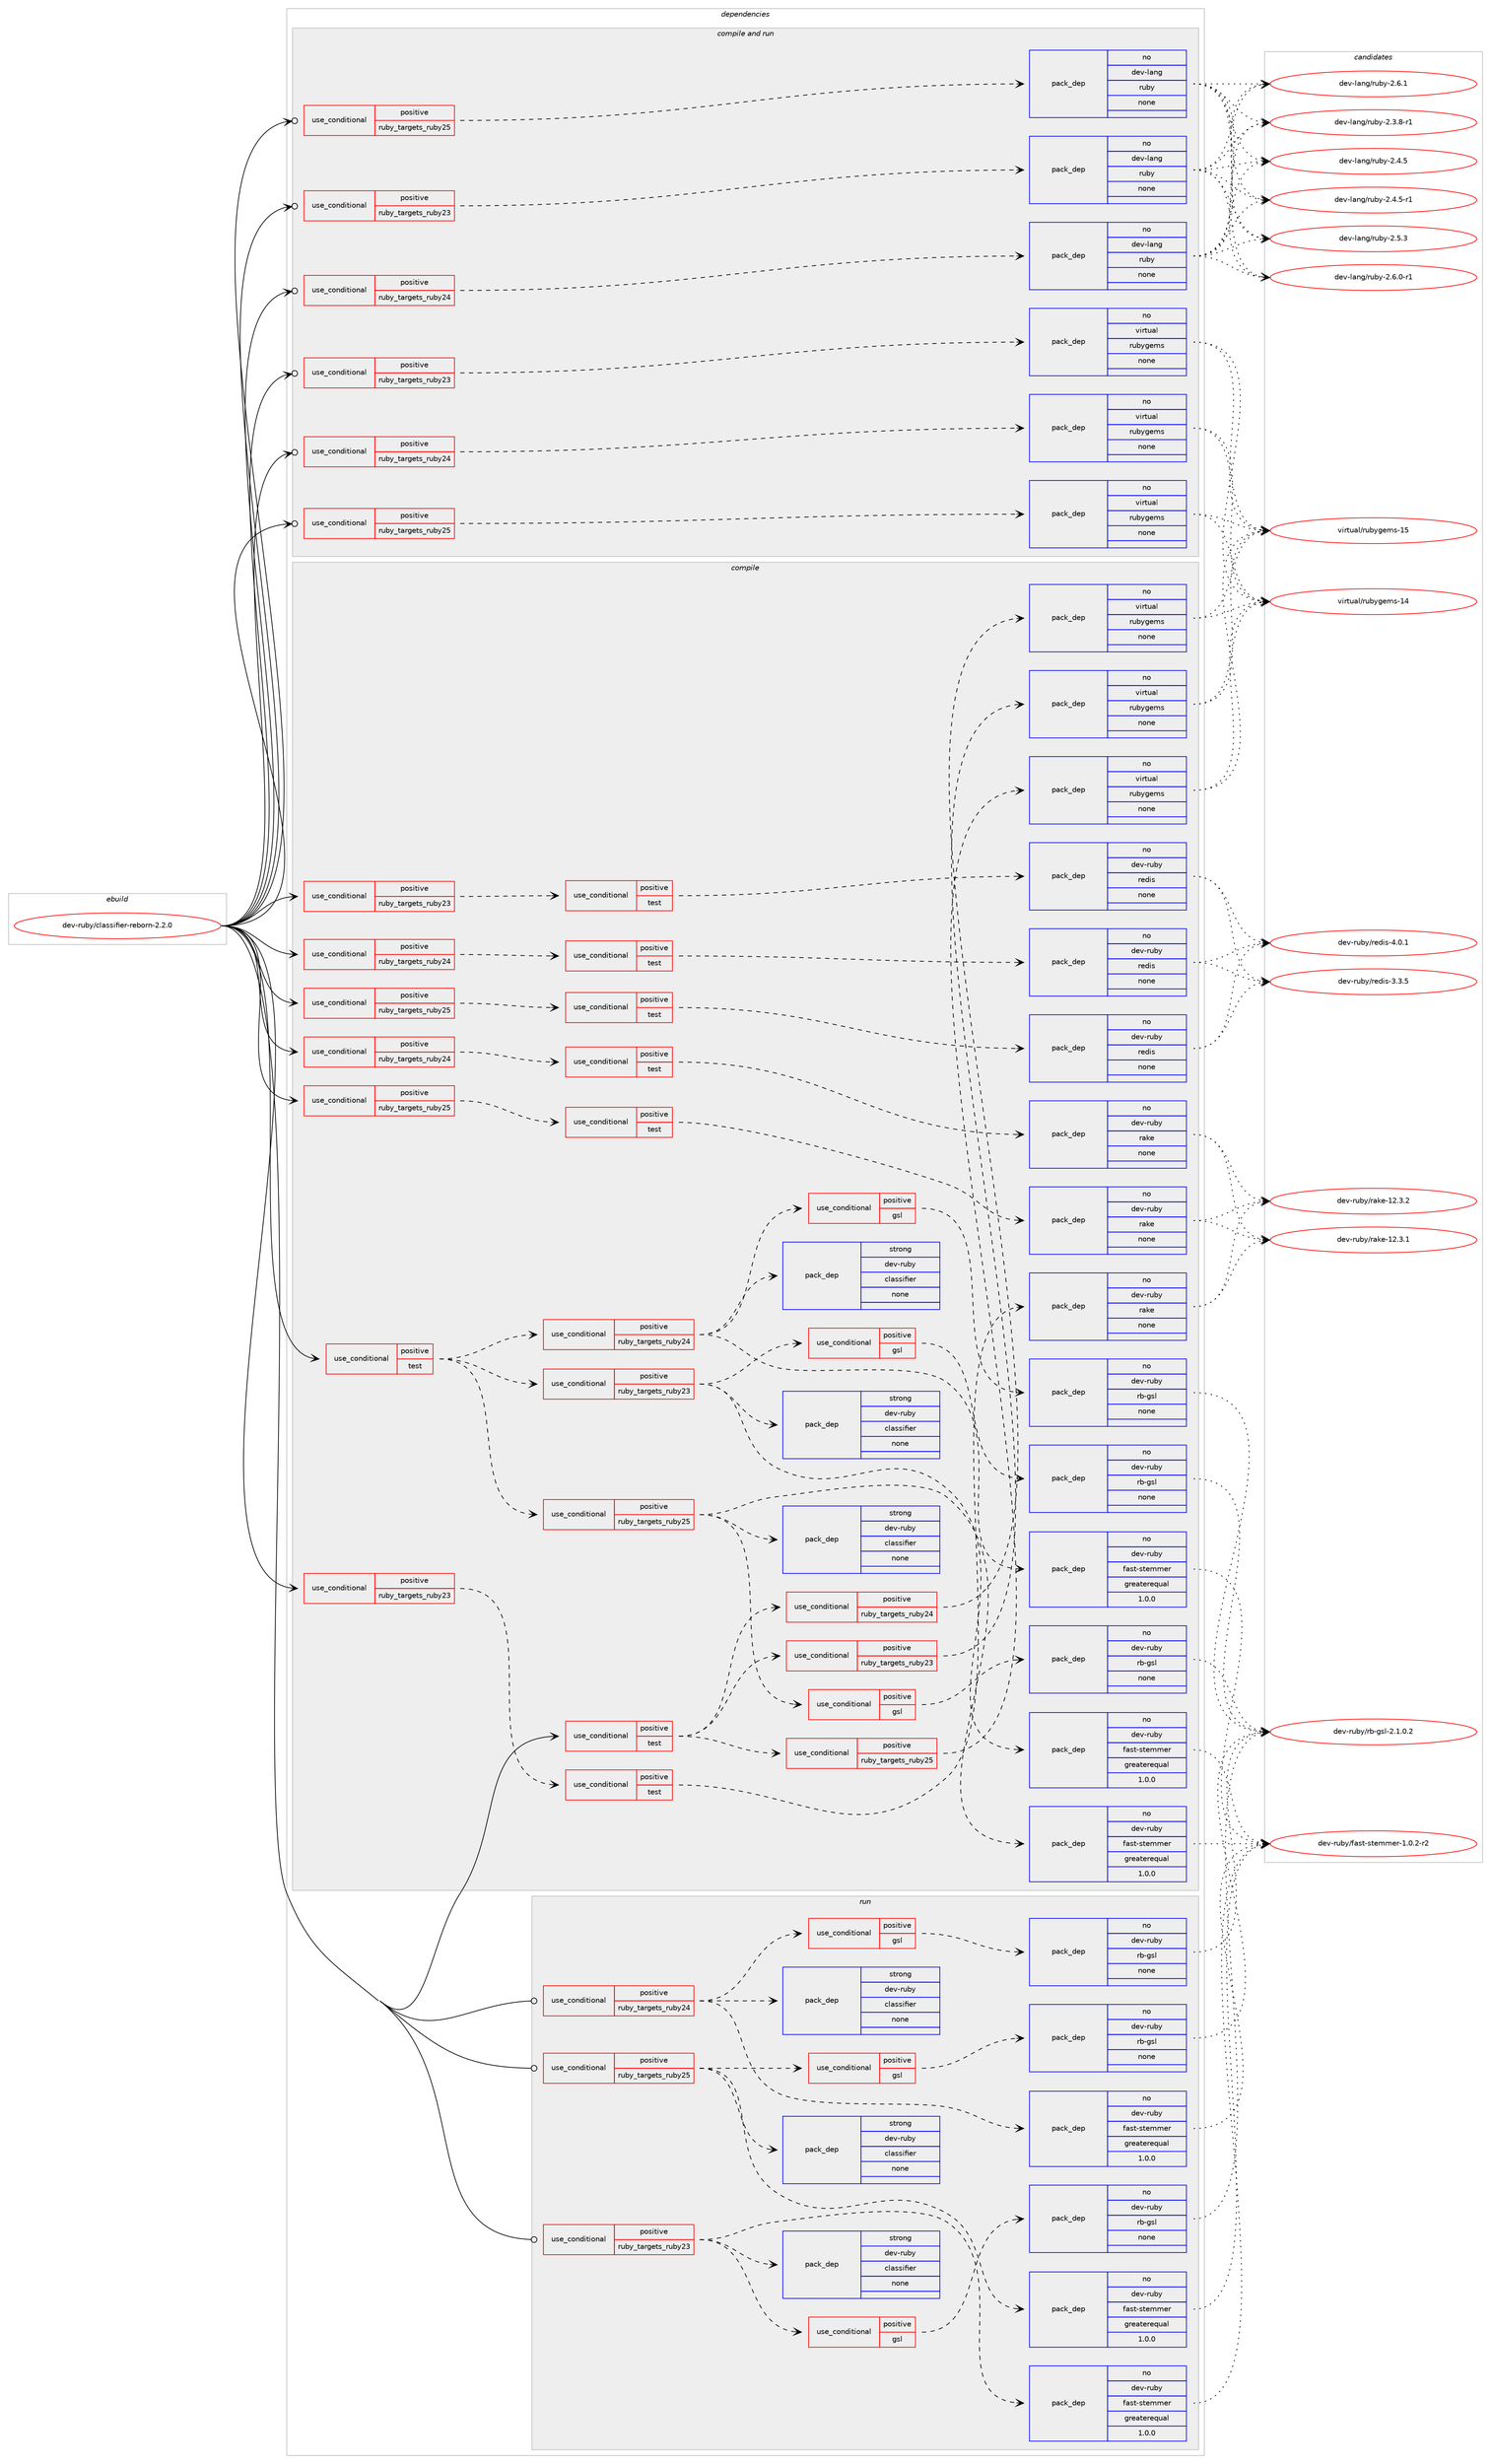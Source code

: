 digraph prolog {

# *************
# Graph options
# *************

newrank=true;
concentrate=true;
compound=true;
graph [rankdir=LR,fontname=Helvetica,fontsize=10,ranksep=1.5];#, ranksep=2.5, nodesep=0.2];
edge  [arrowhead=vee];
node  [fontname=Helvetica,fontsize=10];

# **********
# The ebuild
# **********

subgraph cluster_leftcol {
color=gray;
rank=same;
label=<<i>ebuild</i>>;
id [label="dev-ruby/classifier-reborn-2.2.0", color=red, width=4, href="../dev-ruby/classifier-reborn-2.2.0.svg"];
}

# ****************
# The dependencies
# ****************

subgraph cluster_midcol {
color=gray;
label=<<i>dependencies</i>>;
subgraph cluster_compile {
fillcolor="#eeeeee";
style=filled;
label=<<i>compile</i>>;
subgraph cond396284 {
dependency1486767 [label=<<TABLE BORDER="0" CELLBORDER="1" CELLSPACING="0" CELLPADDING="4"><TR><TD ROWSPAN="3" CELLPADDING="10">use_conditional</TD></TR><TR><TD>positive</TD></TR><TR><TD>ruby_targets_ruby23</TD></TR></TABLE>>, shape=none, color=red];
subgraph cond396285 {
dependency1486768 [label=<<TABLE BORDER="0" CELLBORDER="1" CELLSPACING="0" CELLPADDING="4"><TR><TD ROWSPAN="3" CELLPADDING="10">use_conditional</TD></TR><TR><TD>positive</TD></TR><TR><TD>test</TD></TR></TABLE>>, shape=none, color=red];
subgraph pack1067039 {
dependency1486769 [label=<<TABLE BORDER="0" CELLBORDER="1" CELLSPACING="0" CELLPADDING="4" WIDTH="220"><TR><TD ROWSPAN="6" CELLPADDING="30">pack_dep</TD></TR><TR><TD WIDTH="110">no</TD></TR><TR><TD>dev-ruby</TD></TR><TR><TD>rake</TD></TR><TR><TD>none</TD></TR><TR><TD></TD></TR></TABLE>>, shape=none, color=blue];
}
dependency1486768:e -> dependency1486769:w [weight=20,style="dashed",arrowhead="vee"];
}
dependency1486767:e -> dependency1486768:w [weight=20,style="dashed",arrowhead="vee"];
}
id:e -> dependency1486767:w [weight=20,style="solid",arrowhead="vee"];
subgraph cond396286 {
dependency1486770 [label=<<TABLE BORDER="0" CELLBORDER="1" CELLSPACING="0" CELLPADDING="4"><TR><TD ROWSPAN="3" CELLPADDING="10">use_conditional</TD></TR><TR><TD>positive</TD></TR><TR><TD>ruby_targets_ruby23</TD></TR></TABLE>>, shape=none, color=red];
subgraph cond396287 {
dependency1486771 [label=<<TABLE BORDER="0" CELLBORDER="1" CELLSPACING="0" CELLPADDING="4"><TR><TD ROWSPAN="3" CELLPADDING="10">use_conditional</TD></TR><TR><TD>positive</TD></TR><TR><TD>test</TD></TR></TABLE>>, shape=none, color=red];
subgraph pack1067040 {
dependency1486772 [label=<<TABLE BORDER="0" CELLBORDER="1" CELLSPACING="0" CELLPADDING="4" WIDTH="220"><TR><TD ROWSPAN="6" CELLPADDING="30">pack_dep</TD></TR><TR><TD WIDTH="110">no</TD></TR><TR><TD>dev-ruby</TD></TR><TR><TD>redis</TD></TR><TR><TD>none</TD></TR><TR><TD></TD></TR></TABLE>>, shape=none, color=blue];
}
dependency1486771:e -> dependency1486772:w [weight=20,style="dashed",arrowhead="vee"];
}
dependency1486770:e -> dependency1486771:w [weight=20,style="dashed",arrowhead="vee"];
}
id:e -> dependency1486770:w [weight=20,style="solid",arrowhead="vee"];
subgraph cond396288 {
dependency1486773 [label=<<TABLE BORDER="0" CELLBORDER="1" CELLSPACING="0" CELLPADDING="4"><TR><TD ROWSPAN="3" CELLPADDING="10">use_conditional</TD></TR><TR><TD>positive</TD></TR><TR><TD>ruby_targets_ruby24</TD></TR></TABLE>>, shape=none, color=red];
subgraph cond396289 {
dependency1486774 [label=<<TABLE BORDER="0" CELLBORDER="1" CELLSPACING="0" CELLPADDING="4"><TR><TD ROWSPAN="3" CELLPADDING="10">use_conditional</TD></TR><TR><TD>positive</TD></TR><TR><TD>test</TD></TR></TABLE>>, shape=none, color=red];
subgraph pack1067041 {
dependency1486775 [label=<<TABLE BORDER="0" CELLBORDER="1" CELLSPACING="0" CELLPADDING="4" WIDTH="220"><TR><TD ROWSPAN="6" CELLPADDING="30">pack_dep</TD></TR><TR><TD WIDTH="110">no</TD></TR><TR><TD>dev-ruby</TD></TR><TR><TD>rake</TD></TR><TR><TD>none</TD></TR><TR><TD></TD></TR></TABLE>>, shape=none, color=blue];
}
dependency1486774:e -> dependency1486775:w [weight=20,style="dashed",arrowhead="vee"];
}
dependency1486773:e -> dependency1486774:w [weight=20,style="dashed",arrowhead="vee"];
}
id:e -> dependency1486773:w [weight=20,style="solid",arrowhead="vee"];
subgraph cond396290 {
dependency1486776 [label=<<TABLE BORDER="0" CELLBORDER="1" CELLSPACING="0" CELLPADDING="4"><TR><TD ROWSPAN="3" CELLPADDING="10">use_conditional</TD></TR><TR><TD>positive</TD></TR><TR><TD>ruby_targets_ruby24</TD></TR></TABLE>>, shape=none, color=red];
subgraph cond396291 {
dependency1486777 [label=<<TABLE BORDER="0" CELLBORDER="1" CELLSPACING="0" CELLPADDING="4"><TR><TD ROWSPAN="3" CELLPADDING="10">use_conditional</TD></TR><TR><TD>positive</TD></TR><TR><TD>test</TD></TR></TABLE>>, shape=none, color=red];
subgraph pack1067042 {
dependency1486778 [label=<<TABLE BORDER="0" CELLBORDER="1" CELLSPACING="0" CELLPADDING="4" WIDTH="220"><TR><TD ROWSPAN="6" CELLPADDING="30">pack_dep</TD></TR><TR><TD WIDTH="110">no</TD></TR><TR><TD>dev-ruby</TD></TR><TR><TD>redis</TD></TR><TR><TD>none</TD></TR><TR><TD></TD></TR></TABLE>>, shape=none, color=blue];
}
dependency1486777:e -> dependency1486778:w [weight=20,style="dashed",arrowhead="vee"];
}
dependency1486776:e -> dependency1486777:w [weight=20,style="dashed",arrowhead="vee"];
}
id:e -> dependency1486776:w [weight=20,style="solid",arrowhead="vee"];
subgraph cond396292 {
dependency1486779 [label=<<TABLE BORDER="0" CELLBORDER="1" CELLSPACING="0" CELLPADDING="4"><TR><TD ROWSPAN="3" CELLPADDING="10">use_conditional</TD></TR><TR><TD>positive</TD></TR><TR><TD>ruby_targets_ruby25</TD></TR></TABLE>>, shape=none, color=red];
subgraph cond396293 {
dependency1486780 [label=<<TABLE BORDER="0" CELLBORDER="1" CELLSPACING="0" CELLPADDING="4"><TR><TD ROWSPAN="3" CELLPADDING="10">use_conditional</TD></TR><TR><TD>positive</TD></TR><TR><TD>test</TD></TR></TABLE>>, shape=none, color=red];
subgraph pack1067043 {
dependency1486781 [label=<<TABLE BORDER="0" CELLBORDER="1" CELLSPACING="0" CELLPADDING="4" WIDTH="220"><TR><TD ROWSPAN="6" CELLPADDING="30">pack_dep</TD></TR><TR><TD WIDTH="110">no</TD></TR><TR><TD>dev-ruby</TD></TR><TR><TD>rake</TD></TR><TR><TD>none</TD></TR><TR><TD></TD></TR></TABLE>>, shape=none, color=blue];
}
dependency1486780:e -> dependency1486781:w [weight=20,style="dashed",arrowhead="vee"];
}
dependency1486779:e -> dependency1486780:w [weight=20,style="dashed",arrowhead="vee"];
}
id:e -> dependency1486779:w [weight=20,style="solid",arrowhead="vee"];
subgraph cond396294 {
dependency1486782 [label=<<TABLE BORDER="0" CELLBORDER="1" CELLSPACING="0" CELLPADDING="4"><TR><TD ROWSPAN="3" CELLPADDING="10">use_conditional</TD></TR><TR><TD>positive</TD></TR><TR><TD>ruby_targets_ruby25</TD></TR></TABLE>>, shape=none, color=red];
subgraph cond396295 {
dependency1486783 [label=<<TABLE BORDER="0" CELLBORDER="1" CELLSPACING="0" CELLPADDING="4"><TR><TD ROWSPAN="3" CELLPADDING="10">use_conditional</TD></TR><TR><TD>positive</TD></TR><TR><TD>test</TD></TR></TABLE>>, shape=none, color=red];
subgraph pack1067044 {
dependency1486784 [label=<<TABLE BORDER="0" CELLBORDER="1" CELLSPACING="0" CELLPADDING="4" WIDTH="220"><TR><TD ROWSPAN="6" CELLPADDING="30">pack_dep</TD></TR><TR><TD WIDTH="110">no</TD></TR><TR><TD>dev-ruby</TD></TR><TR><TD>redis</TD></TR><TR><TD>none</TD></TR><TR><TD></TD></TR></TABLE>>, shape=none, color=blue];
}
dependency1486783:e -> dependency1486784:w [weight=20,style="dashed",arrowhead="vee"];
}
dependency1486782:e -> dependency1486783:w [weight=20,style="dashed",arrowhead="vee"];
}
id:e -> dependency1486782:w [weight=20,style="solid",arrowhead="vee"];
subgraph cond396296 {
dependency1486785 [label=<<TABLE BORDER="0" CELLBORDER="1" CELLSPACING="0" CELLPADDING="4"><TR><TD ROWSPAN="3" CELLPADDING="10">use_conditional</TD></TR><TR><TD>positive</TD></TR><TR><TD>test</TD></TR></TABLE>>, shape=none, color=red];
subgraph cond396297 {
dependency1486786 [label=<<TABLE BORDER="0" CELLBORDER="1" CELLSPACING="0" CELLPADDING="4"><TR><TD ROWSPAN="3" CELLPADDING="10">use_conditional</TD></TR><TR><TD>positive</TD></TR><TR><TD>ruby_targets_ruby23</TD></TR></TABLE>>, shape=none, color=red];
subgraph pack1067045 {
dependency1486787 [label=<<TABLE BORDER="0" CELLBORDER="1" CELLSPACING="0" CELLPADDING="4" WIDTH="220"><TR><TD ROWSPAN="6" CELLPADDING="30">pack_dep</TD></TR><TR><TD WIDTH="110">no</TD></TR><TR><TD>dev-ruby</TD></TR><TR><TD>fast-stemmer</TD></TR><TR><TD>greaterequal</TD></TR><TR><TD>1.0.0</TD></TR></TABLE>>, shape=none, color=blue];
}
dependency1486786:e -> dependency1486787:w [weight=20,style="dashed",arrowhead="vee"];
subgraph pack1067046 {
dependency1486788 [label=<<TABLE BORDER="0" CELLBORDER="1" CELLSPACING="0" CELLPADDING="4" WIDTH="220"><TR><TD ROWSPAN="6" CELLPADDING="30">pack_dep</TD></TR><TR><TD WIDTH="110">strong</TD></TR><TR><TD>dev-ruby</TD></TR><TR><TD>classifier</TD></TR><TR><TD>none</TD></TR><TR><TD></TD></TR></TABLE>>, shape=none, color=blue];
}
dependency1486786:e -> dependency1486788:w [weight=20,style="dashed",arrowhead="vee"];
subgraph cond396298 {
dependency1486789 [label=<<TABLE BORDER="0" CELLBORDER="1" CELLSPACING="0" CELLPADDING="4"><TR><TD ROWSPAN="3" CELLPADDING="10">use_conditional</TD></TR><TR><TD>positive</TD></TR><TR><TD>gsl</TD></TR></TABLE>>, shape=none, color=red];
subgraph pack1067047 {
dependency1486790 [label=<<TABLE BORDER="0" CELLBORDER="1" CELLSPACING="0" CELLPADDING="4" WIDTH="220"><TR><TD ROWSPAN="6" CELLPADDING="30">pack_dep</TD></TR><TR><TD WIDTH="110">no</TD></TR><TR><TD>dev-ruby</TD></TR><TR><TD>rb-gsl</TD></TR><TR><TD>none</TD></TR><TR><TD></TD></TR></TABLE>>, shape=none, color=blue];
}
dependency1486789:e -> dependency1486790:w [weight=20,style="dashed",arrowhead="vee"];
}
dependency1486786:e -> dependency1486789:w [weight=20,style="dashed",arrowhead="vee"];
}
dependency1486785:e -> dependency1486786:w [weight=20,style="dashed",arrowhead="vee"];
subgraph cond396299 {
dependency1486791 [label=<<TABLE BORDER="0" CELLBORDER="1" CELLSPACING="0" CELLPADDING="4"><TR><TD ROWSPAN="3" CELLPADDING="10">use_conditional</TD></TR><TR><TD>positive</TD></TR><TR><TD>ruby_targets_ruby24</TD></TR></TABLE>>, shape=none, color=red];
subgraph pack1067048 {
dependency1486792 [label=<<TABLE BORDER="0" CELLBORDER="1" CELLSPACING="0" CELLPADDING="4" WIDTH="220"><TR><TD ROWSPAN="6" CELLPADDING="30">pack_dep</TD></TR><TR><TD WIDTH="110">no</TD></TR><TR><TD>dev-ruby</TD></TR><TR><TD>fast-stemmer</TD></TR><TR><TD>greaterequal</TD></TR><TR><TD>1.0.0</TD></TR></TABLE>>, shape=none, color=blue];
}
dependency1486791:e -> dependency1486792:w [weight=20,style="dashed",arrowhead="vee"];
subgraph pack1067049 {
dependency1486793 [label=<<TABLE BORDER="0" CELLBORDER="1" CELLSPACING="0" CELLPADDING="4" WIDTH="220"><TR><TD ROWSPAN="6" CELLPADDING="30">pack_dep</TD></TR><TR><TD WIDTH="110">strong</TD></TR><TR><TD>dev-ruby</TD></TR><TR><TD>classifier</TD></TR><TR><TD>none</TD></TR><TR><TD></TD></TR></TABLE>>, shape=none, color=blue];
}
dependency1486791:e -> dependency1486793:w [weight=20,style="dashed",arrowhead="vee"];
subgraph cond396300 {
dependency1486794 [label=<<TABLE BORDER="0" CELLBORDER="1" CELLSPACING="0" CELLPADDING="4"><TR><TD ROWSPAN="3" CELLPADDING="10">use_conditional</TD></TR><TR><TD>positive</TD></TR><TR><TD>gsl</TD></TR></TABLE>>, shape=none, color=red];
subgraph pack1067050 {
dependency1486795 [label=<<TABLE BORDER="0" CELLBORDER="1" CELLSPACING="0" CELLPADDING="4" WIDTH="220"><TR><TD ROWSPAN="6" CELLPADDING="30">pack_dep</TD></TR><TR><TD WIDTH="110">no</TD></TR><TR><TD>dev-ruby</TD></TR><TR><TD>rb-gsl</TD></TR><TR><TD>none</TD></TR><TR><TD></TD></TR></TABLE>>, shape=none, color=blue];
}
dependency1486794:e -> dependency1486795:w [weight=20,style="dashed",arrowhead="vee"];
}
dependency1486791:e -> dependency1486794:w [weight=20,style="dashed",arrowhead="vee"];
}
dependency1486785:e -> dependency1486791:w [weight=20,style="dashed",arrowhead="vee"];
subgraph cond396301 {
dependency1486796 [label=<<TABLE BORDER="0" CELLBORDER="1" CELLSPACING="0" CELLPADDING="4"><TR><TD ROWSPAN="3" CELLPADDING="10">use_conditional</TD></TR><TR><TD>positive</TD></TR><TR><TD>ruby_targets_ruby25</TD></TR></TABLE>>, shape=none, color=red];
subgraph pack1067051 {
dependency1486797 [label=<<TABLE BORDER="0" CELLBORDER="1" CELLSPACING="0" CELLPADDING="4" WIDTH="220"><TR><TD ROWSPAN="6" CELLPADDING="30">pack_dep</TD></TR><TR><TD WIDTH="110">no</TD></TR><TR><TD>dev-ruby</TD></TR><TR><TD>fast-stemmer</TD></TR><TR><TD>greaterequal</TD></TR><TR><TD>1.0.0</TD></TR></TABLE>>, shape=none, color=blue];
}
dependency1486796:e -> dependency1486797:w [weight=20,style="dashed",arrowhead="vee"];
subgraph pack1067052 {
dependency1486798 [label=<<TABLE BORDER="0" CELLBORDER="1" CELLSPACING="0" CELLPADDING="4" WIDTH="220"><TR><TD ROWSPAN="6" CELLPADDING="30">pack_dep</TD></TR><TR><TD WIDTH="110">strong</TD></TR><TR><TD>dev-ruby</TD></TR><TR><TD>classifier</TD></TR><TR><TD>none</TD></TR><TR><TD></TD></TR></TABLE>>, shape=none, color=blue];
}
dependency1486796:e -> dependency1486798:w [weight=20,style="dashed",arrowhead="vee"];
subgraph cond396302 {
dependency1486799 [label=<<TABLE BORDER="0" CELLBORDER="1" CELLSPACING="0" CELLPADDING="4"><TR><TD ROWSPAN="3" CELLPADDING="10">use_conditional</TD></TR><TR><TD>positive</TD></TR><TR><TD>gsl</TD></TR></TABLE>>, shape=none, color=red];
subgraph pack1067053 {
dependency1486800 [label=<<TABLE BORDER="0" CELLBORDER="1" CELLSPACING="0" CELLPADDING="4" WIDTH="220"><TR><TD ROWSPAN="6" CELLPADDING="30">pack_dep</TD></TR><TR><TD WIDTH="110">no</TD></TR><TR><TD>dev-ruby</TD></TR><TR><TD>rb-gsl</TD></TR><TR><TD>none</TD></TR><TR><TD></TD></TR></TABLE>>, shape=none, color=blue];
}
dependency1486799:e -> dependency1486800:w [weight=20,style="dashed",arrowhead="vee"];
}
dependency1486796:e -> dependency1486799:w [weight=20,style="dashed",arrowhead="vee"];
}
dependency1486785:e -> dependency1486796:w [weight=20,style="dashed",arrowhead="vee"];
}
id:e -> dependency1486785:w [weight=20,style="solid",arrowhead="vee"];
subgraph cond396303 {
dependency1486801 [label=<<TABLE BORDER="0" CELLBORDER="1" CELLSPACING="0" CELLPADDING="4"><TR><TD ROWSPAN="3" CELLPADDING="10">use_conditional</TD></TR><TR><TD>positive</TD></TR><TR><TD>test</TD></TR></TABLE>>, shape=none, color=red];
subgraph cond396304 {
dependency1486802 [label=<<TABLE BORDER="0" CELLBORDER="1" CELLSPACING="0" CELLPADDING="4"><TR><TD ROWSPAN="3" CELLPADDING="10">use_conditional</TD></TR><TR><TD>positive</TD></TR><TR><TD>ruby_targets_ruby23</TD></TR></TABLE>>, shape=none, color=red];
subgraph pack1067054 {
dependency1486803 [label=<<TABLE BORDER="0" CELLBORDER="1" CELLSPACING="0" CELLPADDING="4" WIDTH="220"><TR><TD ROWSPAN="6" CELLPADDING="30">pack_dep</TD></TR><TR><TD WIDTH="110">no</TD></TR><TR><TD>virtual</TD></TR><TR><TD>rubygems</TD></TR><TR><TD>none</TD></TR><TR><TD></TD></TR></TABLE>>, shape=none, color=blue];
}
dependency1486802:e -> dependency1486803:w [weight=20,style="dashed",arrowhead="vee"];
}
dependency1486801:e -> dependency1486802:w [weight=20,style="dashed",arrowhead="vee"];
subgraph cond396305 {
dependency1486804 [label=<<TABLE BORDER="0" CELLBORDER="1" CELLSPACING="0" CELLPADDING="4"><TR><TD ROWSPAN="3" CELLPADDING="10">use_conditional</TD></TR><TR><TD>positive</TD></TR><TR><TD>ruby_targets_ruby24</TD></TR></TABLE>>, shape=none, color=red];
subgraph pack1067055 {
dependency1486805 [label=<<TABLE BORDER="0" CELLBORDER="1" CELLSPACING="0" CELLPADDING="4" WIDTH="220"><TR><TD ROWSPAN="6" CELLPADDING="30">pack_dep</TD></TR><TR><TD WIDTH="110">no</TD></TR><TR><TD>virtual</TD></TR><TR><TD>rubygems</TD></TR><TR><TD>none</TD></TR><TR><TD></TD></TR></TABLE>>, shape=none, color=blue];
}
dependency1486804:e -> dependency1486805:w [weight=20,style="dashed",arrowhead="vee"];
}
dependency1486801:e -> dependency1486804:w [weight=20,style="dashed",arrowhead="vee"];
subgraph cond396306 {
dependency1486806 [label=<<TABLE BORDER="0" CELLBORDER="1" CELLSPACING="0" CELLPADDING="4"><TR><TD ROWSPAN="3" CELLPADDING="10">use_conditional</TD></TR><TR><TD>positive</TD></TR><TR><TD>ruby_targets_ruby25</TD></TR></TABLE>>, shape=none, color=red];
subgraph pack1067056 {
dependency1486807 [label=<<TABLE BORDER="0" CELLBORDER="1" CELLSPACING="0" CELLPADDING="4" WIDTH="220"><TR><TD ROWSPAN="6" CELLPADDING="30">pack_dep</TD></TR><TR><TD WIDTH="110">no</TD></TR><TR><TD>virtual</TD></TR><TR><TD>rubygems</TD></TR><TR><TD>none</TD></TR><TR><TD></TD></TR></TABLE>>, shape=none, color=blue];
}
dependency1486806:e -> dependency1486807:w [weight=20,style="dashed",arrowhead="vee"];
}
dependency1486801:e -> dependency1486806:w [weight=20,style="dashed",arrowhead="vee"];
}
id:e -> dependency1486801:w [weight=20,style="solid",arrowhead="vee"];
}
subgraph cluster_compileandrun {
fillcolor="#eeeeee";
style=filled;
label=<<i>compile and run</i>>;
subgraph cond396307 {
dependency1486808 [label=<<TABLE BORDER="0" CELLBORDER="1" CELLSPACING="0" CELLPADDING="4"><TR><TD ROWSPAN="3" CELLPADDING="10">use_conditional</TD></TR><TR><TD>positive</TD></TR><TR><TD>ruby_targets_ruby23</TD></TR></TABLE>>, shape=none, color=red];
subgraph pack1067057 {
dependency1486809 [label=<<TABLE BORDER="0" CELLBORDER="1" CELLSPACING="0" CELLPADDING="4" WIDTH="220"><TR><TD ROWSPAN="6" CELLPADDING="30">pack_dep</TD></TR><TR><TD WIDTH="110">no</TD></TR><TR><TD>dev-lang</TD></TR><TR><TD>ruby</TD></TR><TR><TD>none</TD></TR><TR><TD></TD></TR></TABLE>>, shape=none, color=blue];
}
dependency1486808:e -> dependency1486809:w [weight=20,style="dashed",arrowhead="vee"];
}
id:e -> dependency1486808:w [weight=20,style="solid",arrowhead="odotvee"];
subgraph cond396308 {
dependency1486810 [label=<<TABLE BORDER="0" CELLBORDER="1" CELLSPACING="0" CELLPADDING="4"><TR><TD ROWSPAN="3" CELLPADDING="10">use_conditional</TD></TR><TR><TD>positive</TD></TR><TR><TD>ruby_targets_ruby23</TD></TR></TABLE>>, shape=none, color=red];
subgraph pack1067058 {
dependency1486811 [label=<<TABLE BORDER="0" CELLBORDER="1" CELLSPACING="0" CELLPADDING="4" WIDTH="220"><TR><TD ROWSPAN="6" CELLPADDING="30">pack_dep</TD></TR><TR><TD WIDTH="110">no</TD></TR><TR><TD>virtual</TD></TR><TR><TD>rubygems</TD></TR><TR><TD>none</TD></TR><TR><TD></TD></TR></TABLE>>, shape=none, color=blue];
}
dependency1486810:e -> dependency1486811:w [weight=20,style="dashed",arrowhead="vee"];
}
id:e -> dependency1486810:w [weight=20,style="solid",arrowhead="odotvee"];
subgraph cond396309 {
dependency1486812 [label=<<TABLE BORDER="0" CELLBORDER="1" CELLSPACING="0" CELLPADDING="4"><TR><TD ROWSPAN="3" CELLPADDING="10">use_conditional</TD></TR><TR><TD>positive</TD></TR><TR><TD>ruby_targets_ruby24</TD></TR></TABLE>>, shape=none, color=red];
subgraph pack1067059 {
dependency1486813 [label=<<TABLE BORDER="0" CELLBORDER="1" CELLSPACING="0" CELLPADDING="4" WIDTH="220"><TR><TD ROWSPAN="6" CELLPADDING="30">pack_dep</TD></TR><TR><TD WIDTH="110">no</TD></TR><TR><TD>dev-lang</TD></TR><TR><TD>ruby</TD></TR><TR><TD>none</TD></TR><TR><TD></TD></TR></TABLE>>, shape=none, color=blue];
}
dependency1486812:e -> dependency1486813:w [weight=20,style="dashed",arrowhead="vee"];
}
id:e -> dependency1486812:w [weight=20,style="solid",arrowhead="odotvee"];
subgraph cond396310 {
dependency1486814 [label=<<TABLE BORDER="0" CELLBORDER="1" CELLSPACING="0" CELLPADDING="4"><TR><TD ROWSPAN="3" CELLPADDING="10">use_conditional</TD></TR><TR><TD>positive</TD></TR><TR><TD>ruby_targets_ruby24</TD></TR></TABLE>>, shape=none, color=red];
subgraph pack1067060 {
dependency1486815 [label=<<TABLE BORDER="0" CELLBORDER="1" CELLSPACING="0" CELLPADDING="4" WIDTH="220"><TR><TD ROWSPAN="6" CELLPADDING="30">pack_dep</TD></TR><TR><TD WIDTH="110">no</TD></TR><TR><TD>virtual</TD></TR><TR><TD>rubygems</TD></TR><TR><TD>none</TD></TR><TR><TD></TD></TR></TABLE>>, shape=none, color=blue];
}
dependency1486814:e -> dependency1486815:w [weight=20,style="dashed",arrowhead="vee"];
}
id:e -> dependency1486814:w [weight=20,style="solid",arrowhead="odotvee"];
subgraph cond396311 {
dependency1486816 [label=<<TABLE BORDER="0" CELLBORDER="1" CELLSPACING="0" CELLPADDING="4"><TR><TD ROWSPAN="3" CELLPADDING="10">use_conditional</TD></TR><TR><TD>positive</TD></TR><TR><TD>ruby_targets_ruby25</TD></TR></TABLE>>, shape=none, color=red];
subgraph pack1067061 {
dependency1486817 [label=<<TABLE BORDER="0" CELLBORDER="1" CELLSPACING="0" CELLPADDING="4" WIDTH="220"><TR><TD ROWSPAN="6" CELLPADDING="30">pack_dep</TD></TR><TR><TD WIDTH="110">no</TD></TR><TR><TD>dev-lang</TD></TR><TR><TD>ruby</TD></TR><TR><TD>none</TD></TR><TR><TD></TD></TR></TABLE>>, shape=none, color=blue];
}
dependency1486816:e -> dependency1486817:w [weight=20,style="dashed",arrowhead="vee"];
}
id:e -> dependency1486816:w [weight=20,style="solid",arrowhead="odotvee"];
subgraph cond396312 {
dependency1486818 [label=<<TABLE BORDER="0" CELLBORDER="1" CELLSPACING="0" CELLPADDING="4"><TR><TD ROWSPAN="3" CELLPADDING="10">use_conditional</TD></TR><TR><TD>positive</TD></TR><TR><TD>ruby_targets_ruby25</TD></TR></TABLE>>, shape=none, color=red];
subgraph pack1067062 {
dependency1486819 [label=<<TABLE BORDER="0" CELLBORDER="1" CELLSPACING="0" CELLPADDING="4" WIDTH="220"><TR><TD ROWSPAN="6" CELLPADDING="30">pack_dep</TD></TR><TR><TD WIDTH="110">no</TD></TR><TR><TD>virtual</TD></TR><TR><TD>rubygems</TD></TR><TR><TD>none</TD></TR><TR><TD></TD></TR></TABLE>>, shape=none, color=blue];
}
dependency1486818:e -> dependency1486819:w [weight=20,style="dashed",arrowhead="vee"];
}
id:e -> dependency1486818:w [weight=20,style="solid",arrowhead="odotvee"];
}
subgraph cluster_run {
fillcolor="#eeeeee";
style=filled;
label=<<i>run</i>>;
subgraph cond396313 {
dependency1486820 [label=<<TABLE BORDER="0" CELLBORDER="1" CELLSPACING="0" CELLPADDING="4"><TR><TD ROWSPAN="3" CELLPADDING="10">use_conditional</TD></TR><TR><TD>positive</TD></TR><TR><TD>ruby_targets_ruby23</TD></TR></TABLE>>, shape=none, color=red];
subgraph pack1067063 {
dependency1486821 [label=<<TABLE BORDER="0" CELLBORDER="1" CELLSPACING="0" CELLPADDING="4" WIDTH="220"><TR><TD ROWSPAN="6" CELLPADDING="30">pack_dep</TD></TR><TR><TD WIDTH="110">no</TD></TR><TR><TD>dev-ruby</TD></TR><TR><TD>fast-stemmer</TD></TR><TR><TD>greaterequal</TD></TR><TR><TD>1.0.0</TD></TR></TABLE>>, shape=none, color=blue];
}
dependency1486820:e -> dependency1486821:w [weight=20,style="dashed",arrowhead="vee"];
subgraph pack1067064 {
dependency1486822 [label=<<TABLE BORDER="0" CELLBORDER="1" CELLSPACING="0" CELLPADDING="4" WIDTH="220"><TR><TD ROWSPAN="6" CELLPADDING="30">pack_dep</TD></TR><TR><TD WIDTH="110">strong</TD></TR><TR><TD>dev-ruby</TD></TR><TR><TD>classifier</TD></TR><TR><TD>none</TD></TR><TR><TD></TD></TR></TABLE>>, shape=none, color=blue];
}
dependency1486820:e -> dependency1486822:w [weight=20,style="dashed",arrowhead="vee"];
subgraph cond396314 {
dependency1486823 [label=<<TABLE BORDER="0" CELLBORDER="1" CELLSPACING="0" CELLPADDING="4"><TR><TD ROWSPAN="3" CELLPADDING="10">use_conditional</TD></TR><TR><TD>positive</TD></TR><TR><TD>gsl</TD></TR></TABLE>>, shape=none, color=red];
subgraph pack1067065 {
dependency1486824 [label=<<TABLE BORDER="0" CELLBORDER="1" CELLSPACING="0" CELLPADDING="4" WIDTH="220"><TR><TD ROWSPAN="6" CELLPADDING="30">pack_dep</TD></TR><TR><TD WIDTH="110">no</TD></TR><TR><TD>dev-ruby</TD></TR><TR><TD>rb-gsl</TD></TR><TR><TD>none</TD></TR><TR><TD></TD></TR></TABLE>>, shape=none, color=blue];
}
dependency1486823:e -> dependency1486824:w [weight=20,style="dashed",arrowhead="vee"];
}
dependency1486820:e -> dependency1486823:w [weight=20,style="dashed",arrowhead="vee"];
}
id:e -> dependency1486820:w [weight=20,style="solid",arrowhead="odot"];
subgraph cond396315 {
dependency1486825 [label=<<TABLE BORDER="0" CELLBORDER="1" CELLSPACING="0" CELLPADDING="4"><TR><TD ROWSPAN="3" CELLPADDING="10">use_conditional</TD></TR><TR><TD>positive</TD></TR><TR><TD>ruby_targets_ruby24</TD></TR></TABLE>>, shape=none, color=red];
subgraph pack1067066 {
dependency1486826 [label=<<TABLE BORDER="0" CELLBORDER="1" CELLSPACING="0" CELLPADDING="4" WIDTH="220"><TR><TD ROWSPAN="6" CELLPADDING="30">pack_dep</TD></TR><TR><TD WIDTH="110">no</TD></TR><TR><TD>dev-ruby</TD></TR><TR><TD>fast-stemmer</TD></TR><TR><TD>greaterequal</TD></TR><TR><TD>1.0.0</TD></TR></TABLE>>, shape=none, color=blue];
}
dependency1486825:e -> dependency1486826:w [weight=20,style="dashed",arrowhead="vee"];
subgraph pack1067067 {
dependency1486827 [label=<<TABLE BORDER="0" CELLBORDER="1" CELLSPACING="0" CELLPADDING="4" WIDTH="220"><TR><TD ROWSPAN="6" CELLPADDING="30">pack_dep</TD></TR><TR><TD WIDTH="110">strong</TD></TR><TR><TD>dev-ruby</TD></TR><TR><TD>classifier</TD></TR><TR><TD>none</TD></TR><TR><TD></TD></TR></TABLE>>, shape=none, color=blue];
}
dependency1486825:e -> dependency1486827:w [weight=20,style="dashed",arrowhead="vee"];
subgraph cond396316 {
dependency1486828 [label=<<TABLE BORDER="0" CELLBORDER="1" CELLSPACING="0" CELLPADDING="4"><TR><TD ROWSPAN="3" CELLPADDING="10">use_conditional</TD></TR><TR><TD>positive</TD></TR><TR><TD>gsl</TD></TR></TABLE>>, shape=none, color=red];
subgraph pack1067068 {
dependency1486829 [label=<<TABLE BORDER="0" CELLBORDER="1" CELLSPACING="0" CELLPADDING="4" WIDTH="220"><TR><TD ROWSPAN="6" CELLPADDING="30">pack_dep</TD></TR><TR><TD WIDTH="110">no</TD></TR><TR><TD>dev-ruby</TD></TR><TR><TD>rb-gsl</TD></TR><TR><TD>none</TD></TR><TR><TD></TD></TR></TABLE>>, shape=none, color=blue];
}
dependency1486828:e -> dependency1486829:w [weight=20,style="dashed",arrowhead="vee"];
}
dependency1486825:e -> dependency1486828:w [weight=20,style="dashed",arrowhead="vee"];
}
id:e -> dependency1486825:w [weight=20,style="solid",arrowhead="odot"];
subgraph cond396317 {
dependency1486830 [label=<<TABLE BORDER="0" CELLBORDER="1" CELLSPACING="0" CELLPADDING="4"><TR><TD ROWSPAN="3" CELLPADDING="10">use_conditional</TD></TR><TR><TD>positive</TD></TR><TR><TD>ruby_targets_ruby25</TD></TR></TABLE>>, shape=none, color=red];
subgraph pack1067069 {
dependency1486831 [label=<<TABLE BORDER="0" CELLBORDER="1" CELLSPACING="0" CELLPADDING="4" WIDTH="220"><TR><TD ROWSPAN="6" CELLPADDING="30">pack_dep</TD></TR><TR><TD WIDTH="110">no</TD></TR><TR><TD>dev-ruby</TD></TR><TR><TD>fast-stemmer</TD></TR><TR><TD>greaterequal</TD></TR><TR><TD>1.0.0</TD></TR></TABLE>>, shape=none, color=blue];
}
dependency1486830:e -> dependency1486831:w [weight=20,style="dashed",arrowhead="vee"];
subgraph pack1067070 {
dependency1486832 [label=<<TABLE BORDER="0" CELLBORDER="1" CELLSPACING="0" CELLPADDING="4" WIDTH="220"><TR><TD ROWSPAN="6" CELLPADDING="30">pack_dep</TD></TR><TR><TD WIDTH="110">strong</TD></TR><TR><TD>dev-ruby</TD></TR><TR><TD>classifier</TD></TR><TR><TD>none</TD></TR><TR><TD></TD></TR></TABLE>>, shape=none, color=blue];
}
dependency1486830:e -> dependency1486832:w [weight=20,style="dashed",arrowhead="vee"];
subgraph cond396318 {
dependency1486833 [label=<<TABLE BORDER="0" CELLBORDER="1" CELLSPACING="0" CELLPADDING="4"><TR><TD ROWSPAN="3" CELLPADDING="10">use_conditional</TD></TR><TR><TD>positive</TD></TR><TR><TD>gsl</TD></TR></TABLE>>, shape=none, color=red];
subgraph pack1067071 {
dependency1486834 [label=<<TABLE BORDER="0" CELLBORDER="1" CELLSPACING="0" CELLPADDING="4" WIDTH="220"><TR><TD ROWSPAN="6" CELLPADDING="30">pack_dep</TD></TR><TR><TD WIDTH="110">no</TD></TR><TR><TD>dev-ruby</TD></TR><TR><TD>rb-gsl</TD></TR><TR><TD>none</TD></TR><TR><TD></TD></TR></TABLE>>, shape=none, color=blue];
}
dependency1486833:e -> dependency1486834:w [weight=20,style="dashed",arrowhead="vee"];
}
dependency1486830:e -> dependency1486833:w [weight=20,style="dashed",arrowhead="vee"];
}
id:e -> dependency1486830:w [weight=20,style="solid",arrowhead="odot"];
}
}

# **************
# The candidates
# **************

subgraph cluster_choices {
rank=same;
color=gray;
label=<<i>candidates</i>>;

subgraph choice1067039 {
color=black;
nodesep=1;
choice1001011184511411798121471149710710145495046514649 [label="dev-ruby/rake-12.3.1", color=red, width=4,href="../dev-ruby/rake-12.3.1.svg"];
choice1001011184511411798121471149710710145495046514650 [label="dev-ruby/rake-12.3.2", color=red, width=4,href="../dev-ruby/rake-12.3.2.svg"];
dependency1486769:e -> choice1001011184511411798121471149710710145495046514649:w [style=dotted,weight="100"];
dependency1486769:e -> choice1001011184511411798121471149710710145495046514650:w [style=dotted,weight="100"];
}
subgraph choice1067040 {
color=black;
nodesep=1;
choice100101118451141179812147114101100105115455146514653 [label="dev-ruby/redis-3.3.5", color=red, width=4,href="../dev-ruby/redis-3.3.5.svg"];
choice100101118451141179812147114101100105115455246484649 [label="dev-ruby/redis-4.0.1", color=red, width=4,href="../dev-ruby/redis-4.0.1.svg"];
dependency1486772:e -> choice100101118451141179812147114101100105115455146514653:w [style=dotted,weight="100"];
dependency1486772:e -> choice100101118451141179812147114101100105115455246484649:w [style=dotted,weight="100"];
}
subgraph choice1067041 {
color=black;
nodesep=1;
choice1001011184511411798121471149710710145495046514649 [label="dev-ruby/rake-12.3.1", color=red, width=4,href="../dev-ruby/rake-12.3.1.svg"];
choice1001011184511411798121471149710710145495046514650 [label="dev-ruby/rake-12.3.2", color=red, width=4,href="../dev-ruby/rake-12.3.2.svg"];
dependency1486775:e -> choice1001011184511411798121471149710710145495046514649:w [style=dotted,weight="100"];
dependency1486775:e -> choice1001011184511411798121471149710710145495046514650:w [style=dotted,weight="100"];
}
subgraph choice1067042 {
color=black;
nodesep=1;
choice100101118451141179812147114101100105115455146514653 [label="dev-ruby/redis-3.3.5", color=red, width=4,href="../dev-ruby/redis-3.3.5.svg"];
choice100101118451141179812147114101100105115455246484649 [label="dev-ruby/redis-4.0.1", color=red, width=4,href="../dev-ruby/redis-4.0.1.svg"];
dependency1486778:e -> choice100101118451141179812147114101100105115455146514653:w [style=dotted,weight="100"];
dependency1486778:e -> choice100101118451141179812147114101100105115455246484649:w [style=dotted,weight="100"];
}
subgraph choice1067043 {
color=black;
nodesep=1;
choice1001011184511411798121471149710710145495046514649 [label="dev-ruby/rake-12.3.1", color=red, width=4,href="../dev-ruby/rake-12.3.1.svg"];
choice1001011184511411798121471149710710145495046514650 [label="dev-ruby/rake-12.3.2", color=red, width=4,href="../dev-ruby/rake-12.3.2.svg"];
dependency1486781:e -> choice1001011184511411798121471149710710145495046514649:w [style=dotted,weight="100"];
dependency1486781:e -> choice1001011184511411798121471149710710145495046514650:w [style=dotted,weight="100"];
}
subgraph choice1067044 {
color=black;
nodesep=1;
choice100101118451141179812147114101100105115455146514653 [label="dev-ruby/redis-3.3.5", color=red, width=4,href="../dev-ruby/redis-3.3.5.svg"];
choice100101118451141179812147114101100105115455246484649 [label="dev-ruby/redis-4.0.1", color=red, width=4,href="../dev-ruby/redis-4.0.1.svg"];
dependency1486784:e -> choice100101118451141179812147114101100105115455146514653:w [style=dotted,weight="100"];
dependency1486784:e -> choice100101118451141179812147114101100105115455246484649:w [style=dotted,weight="100"];
}
subgraph choice1067045 {
color=black;
nodesep=1;
choice10010111845114117981214710297115116451151161011091091011144549464846504511450 [label="dev-ruby/fast-stemmer-1.0.2-r2", color=red, width=4,href="../dev-ruby/fast-stemmer-1.0.2-r2.svg"];
dependency1486787:e -> choice10010111845114117981214710297115116451151161011091091011144549464846504511450:w [style=dotted,weight="100"];
}
subgraph choice1067046 {
color=black;
nodesep=1;
}
subgraph choice1067047 {
color=black;
nodesep=1;
choice10010111845114117981214711498451031151084550464946484650 [label="dev-ruby/rb-gsl-2.1.0.2", color=red, width=4,href="../dev-ruby/rb-gsl-2.1.0.2.svg"];
dependency1486790:e -> choice10010111845114117981214711498451031151084550464946484650:w [style=dotted,weight="100"];
}
subgraph choice1067048 {
color=black;
nodesep=1;
choice10010111845114117981214710297115116451151161011091091011144549464846504511450 [label="dev-ruby/fast-stemmer-1.0.2-r2", color=red, width=4,href="../dev-ruby/fast-stemmer-1.0.2-r2.svg"];
dependency1486792:e -> choice10010111845114117981214710297115116451151161011091091011144549464846504511450:w [style=dotted,weight="100"];
}
subgraph choice1067049 {
color=black;
nodesep=1;
}
subgraph choice1067050 {
color=black;
nodesep=1;
choice10010111845114117981214711498451031151084550464946484650 [label="dev-ruby/rb-gsl-2.1.0.2", color=red, width=4,href="../dev-ruby/rb-gsl-2.1.0.2.svg"];
dependency1486795:e -> choice10010111845114117981214711498451031151084550464946484650:w [style=dotted,weight="100"];
}
subgraph choice1067051 {
color=black;
nodesep=1;
choice10010111845114117981214710297115116451151161011091091011144549464846504511450 [label="dev-ruby/fast-stemmer-1.0.2-r2", color=red, width=4,href="../dev-ruby/fast-stemmer-1.0.2-r2.svg"];
dependency1486797:e -> choice10010111845114117981214710297115116451151161011091091011144549464846504511450:w [style=dotted,weight="100"];
}
subgraph choice1067052 {
color=black;
nodesep=1;
}
subgraph choice1067053 {
color=black;
nodesep=1;
choice10010111845114117981214711498451031151084550464946484650 [label="dev-ruby/rb-gsl-2.1.0.2", color=red, width=4,href="../dev-ruby/rb-gsl-2.1.0.2.svg"];
dependency1486800:e -> choice10010111845114117981214711498451031151084550464946484650:w [style=dotted,weight="100"];
}
subgraph choice1067054 {
color=black;
nodesep=1;
choice118105114116117971084711411798121103101109115454952 [label="virtual/rubygems-14", color=red, width=4,href="../virtual/rubygems-14.svg"];
choice118105114116117971084711411798121103101109115454953 [label="virtual/rubygems-15", color=red, width=4,href="../virtual/rubygems-15.svg"];
dependency1486803:e -> choice118105114116117971084711411798121103101109115454952:w [style=dotted,weight="100"];
dependency1486803:e -> choice118105114116117971084711411798121103101109115454953:w [style=dotted,weight="100"];
}
subgraph choice1067055 {
color=black;
nodesep=1;
choice118105114116117971084711411798121103101109115454952 [label="virtual/rubygems-14", color=red, width=4,href="../virtual/rubygems-14.svg"];
choice118105114116117971084711411798121103101109115454953 [label="virtual/rubygems-15", color=red, width=4,href="../virtual/rubygems-15.svg"];
dependency1486805:e -> choice118105114116117971084711411798121103101109115454952:w [style=dotted,weight="100"];
dependency1486805:e -> choice118105114116117971084711411798121103101109115454953:w [style=dotted,weight="100"];
}
subgraph choice1067056 {
color=black;
nodesep=1;
choice118105114116117971084711411798121103101109115454952 [label="virtual/rubygems-14", color=red, width=4,href="../virtual/rubygems-14.svg"];
choice118105114116117971084711411798121103101109115454953 [label="virtual/rubygems-15", color=red, width=4,href="../virtual/rubygems-15.svg"];
dependency1486807:e -> choice118105114116117971084711411798121103101109115454952:w [style=dotted,weight="100"];
dependency1486807:e -> choice118105114116117971084711411798121103101109115454953:w [style=dotted,weight="100"];
}
subgraph choice1067057 {
color=black;
nodesep=1;
choice100101118451089711010347114117981214550465146564511449 [label="dev-lang/ruby-2.3.8-r1", color=red, width=4,href="../dev-lang/ruby-2.3.8-r1.svg"];
choice10010111845108971101034711411798121455046524653 [label="dev-lang/ruby-2.4.5", color=red, width=4,href="../dev-lang/ruby-2.4.5.svg"];
choice100101118451089711010347114117981214550465246534511449 [label="dev-lang/ruby-2.4.5-r1", color=red, width=4,href="../dev-lang/ruby-2.4.5-r1.svg"];
choice10010111845108971101034711411798121455046534651 [label="dev-lang/ruby-2.5.3", color=red, width=4,href="../dev-lang/ruby-2.5.3.svg"];
choice100101118451089711010347114117981214550465446484511449 [label="dev-lang/ruby-2.6.0-r1", color=red, width=4,href="../dev-lang/ruby-2.6.0-r1.svg"];
choice10010111845108971101034711411798121455046544649 [label="dev-lang/ruby-2.6.1", color=red, width=4,href="../dev-lang/ruby-2.6.1.svg"];
dependency1486809:e -> choice100101118451089711010347114117981214550465146564511449:w [style=dotted,weight="100"];
dependency1486809:e -> choice10010111845108971101034711411798121455046524653:w [style=dotted,weight="100"];
dependency1486809:e -> choice100101118451089711010347114117981214550465246534511449:w [style=dotted,weight="100"];
dependency1486809:e -> choice10010111845108971101034711411798121455046534651:w [style=dotted,weight="100"];
dependency1486809:e -> choice100101118451089711010347114117981214550465446484511449:w [style=dotted,weight="100"];
dependency1486809:e -> choice10010111845108971101034711411798121455046544649:w [style=dotted,weight="100"];
}
subgraph choice1067058 {
color=black;
nodesep=1;
choice118105114116117971084711411798121103101109115454952 [label="virtual/rubygems-14", color=red, width=4,href="../virtual/rubygems-14.svg"];
choice118105114116117971084711411798121103101109115454953 [label="virtual/rubygems-15", color=red, width=4,href="../virtual/rubygems-15.svg"];
dependency1486811:e -> choice118105114116117971084711411798121103101109115454952:w [style=dotted,weight="100"];
dependency1486811:e -> choice118105114116117971084711411798121103101109115454953:w [style=dotted,weight="100"];
}
subgraph choice1067059 {
color=black;
nodesep=1;
choice100101118451089711010347114117981214550465146564511449 [label="dev-lang/ruby-2.3.8-r1", color=red, width=4,href="../dev-lang/ruby-2.3.8-r1.svg"];
choice10010111845108971101034711411798121455046524653 [label="dev-lang/ruby-2.4.5", color=red, width=4,href="../dev-lang/ruby-2.4.5.svg"];
choice100101118451089711010347114117981214550465246534511449 [label="dev-lang/ruby-2.4.5-r1", color=red, width=4,href="../dev-lang/ruby-2.4.5-r1.svg"];
choice10010111845108971101034711411798121455046534651 [label="dev-lang/ruby-2.5.3", color=red, width=4,href="../dev-lang/ruby-2.5.3.svg"];
choice100101118451089711010347114117981214550465446484511449 [label="dev-lang/ruby-2.6.0-r1", color=red, width=4,href="../dev-lang/ruby-2.6.0-r1.svg"];
choice10010111845108971101034711411798121455046544649 [label="dev-lang/ruby-2.6.1", color=red, width=4,href="../dev-lang/ruby-2.6.1.svg"];
dependency1486813:e -> choice100101118451089711010347114117981214550465146564511449:w [style=dotted,weight="100"];
dependency1486813:e -> choice10010111845108971101034711411798121455046524653:w [style=dotted,weight="100"];
dependency1486813:e -> choice100101118451089711010347114117981214550465246534511449:w [style=dotted,weight="100"];
dependency1486813:e -> choice10010111845108971101034711411798121455046534651:w [style=dotted,weight="100"];
dependency1486813:e -> choice100101118451089711010347114117981214550465446484511449:w [style=dotted,weight="100"];
dependency1486813:e -> choice10010111845108971101034711411798121455046544649:w [style=dotted,weight="100"];
}
subgraph choice1067060 {
color=black;
nodesep=1;
choice118105114116117971084711411798121103101109115454952 [label="virtual/rubygems-14", color=red, width=4,href="../virtual/rubygems-14.svg"];
choice118105114116117971084711411798121103101109115454953 [label="virtual/rubygems-15", color=red, width=4,href="../virtual/rubygems-15.svg"];
dependency1486815:e -> choice118105114116117971084711411798121103101109115454952:w [style=dotted,weight="100"];
dependency1486815:e -> choice118105114116117971084711411798121103101109115454953:w [style=dotted,weight="100"];
}
subgraph choice1067061 {
color=black;
nodesep=1;
choice100101118451089711010347114117981214550465146564511449 [label="dev-lang/ruby-2.3.8-r1", color=red, width=4,href="../dev-lang/ruby-2.3.8-r1.svg"];
choice10010111845108971101034711411798121455046524653 [label="dev-lang/ruby-2.4.5", color=red, width=4,href="../dev-lang/ruby-2.4.5.svg"];
choice100101118451089711010347114117981214550465246534511449 [label="dev-lang/ruby-2.4.5-r1", color=red, width=4,href="../dev-lang/ruby-2.4.5-r1.svg"];
choice10010111845108971101034711411798121455046534651 [label="dev-lang/ruby-2.5.3", color=red, width=4,href="../dev-lang/ruby-2.5.3.svg"];
choice100101118451089711010347114117981214550465446484511449 [label="dev-lang/ruby-2.6.0-r1", color=red, width=4,href="../dev-lang/ruby-2.6.0-r1.svg"];
choice10010111845108971101034711411798121455046544649 [label="dev-lang/ruby-2.6.1", color=red, width=4,href="../dev-lang/ruby-2.6.1.svg"];
dependency1486817:e -> choice100101118451089711010347114117981214550465146564511449:w [style=dotted,weight="100"];
dependency1486817:e -> choice10010111845108971101034711411798121455046524653:w [style=dotted,weight="100"];
dependency1486817:e -> choice100101118451089711010347114117981214550465246534511449:w [style=dotted,weight="100"];
dependency1486817:e -> choice10010111845108971101034711411798121455046534651:w [style=dotted,weight="100"];
dependency1486817:e -> choice100101118451089711010347114117981214550465446484511449:w [style=dotted,weight="100"];
dependency1486817:e -> choice10010111845108971101034711411798121455046544649:w [style=dotted,weight="100"];
}
subgraph choice1067062 {
color=black;
nodesep=1;
choice118105114116117971084711411798121103101109115454952 [label="virtual/rubygems-14", color=red, width=4,href="../virtual/rubygems-14.svg"];
choice118105114116117971084711411798121103101109115454953 [label="virtual/rubygems-15", color=red, width=4,href="../virtual/rubygems-15.svg"];
dependency1486819:e -> choice118105114116117971084711411798121103101109115454952:w [style=dotted,weight="100"];
dependency1486819:e -> choice118105114116117971084711411798121103101109115454953:w [style=dotted,weight="100"];
}
subgraph choice1067063 {
color=black;
nodesep=1;
choice10010111845114117981214710297115116451151161011091091011144549464846504511450 [label="dev-ruby/fast-stemmer-1.0.2-r2", color=red, width=4,href="../dev-ruby/fast-stemmer-1.0.2-r2.svg"];
dependency1486821:e -> choice10010111845114117981214710297115116451151161011091091011144549464846504511450:w [style=dotted,weight="100"];
}
subgraph choice1067064 {
color=black;
nodesep=1;
}
subgraph choice1067065 {
color=black;
nodesep=1;
choice10010111845114117981214711498451031151084550464946484650 [label="dev-ruby/rb-gsl-2.1.0.2", color=red, width=4,href="../dev-ruby/rb-gsl-2.1.0.2.svg"];
dependency1486824:e -> choice10010111845114117981214711498451031151084550464946484650:w [style=dotted,weight="100"];
}
subgraph choice1067066 {
color=black;
nodesep=1;
choice10010111845114117981214710297115116451151161011091091011144549464846504511450 [label="dev-ruby/fast-stemmer-1.0.2-r2", color=red, width=4,href="../dev-ruby/fast-stemmer-1.0.2-r2.svg"];
dependency1486826:e -> choice10010111845114117981214710297115116451151161011091091011144549464846504511450:w [style=dotted,weight="100"];
}
subgraph choice1067067 {
color=black;
nodesep=1;
}
subgraph choice1067068 {
color=black;
nodesep=1;
choice10010111845114117981214711498451031151084550464946484650 [label="dev-ruby/rb-gsl-2.1.0.2", color=red, width=4,href="../dev-ruby/rb-gsl-2.1.0.2.svg"];
dependency1486829:e -> choice10010111845114117981214711498451031151084550464946484650:w [style=dotted,weight="100"];
}
subgraph choice1067069 {
color=black;
nodesep=1;
choice10010111845114117981214710297115116451151161011091091011144549464846504511450 [label="dev-ruby/fast-stemmer-1.0.2-r2", color=red, width=4,href="../dev-ruby/fast-stemmer-1.0.2-r2.svg"];
dependency1486831:e -> choice10010111845114117981214710297115116451151161011091091011144549464846504511450:w [style=dotted,weight="100"];
}
subgraph choice1067070 {
color=black;
nodesep=1;
}
subgraph choice1067071 {
color=black;
nodesep=1;
choice10010111845114117981214711498451031151084550464946484650 [label="dev-ruby/rb-gsl-2.1.0.2", color=red, width=4,href="../dev-ruby/rb-gsl-2.1.0.2.svg"];
dependency1486834:e -> choice10010111845114117981214711498451031151084550464946484650:w [style=dotted,weight="100"];
}
}

}
